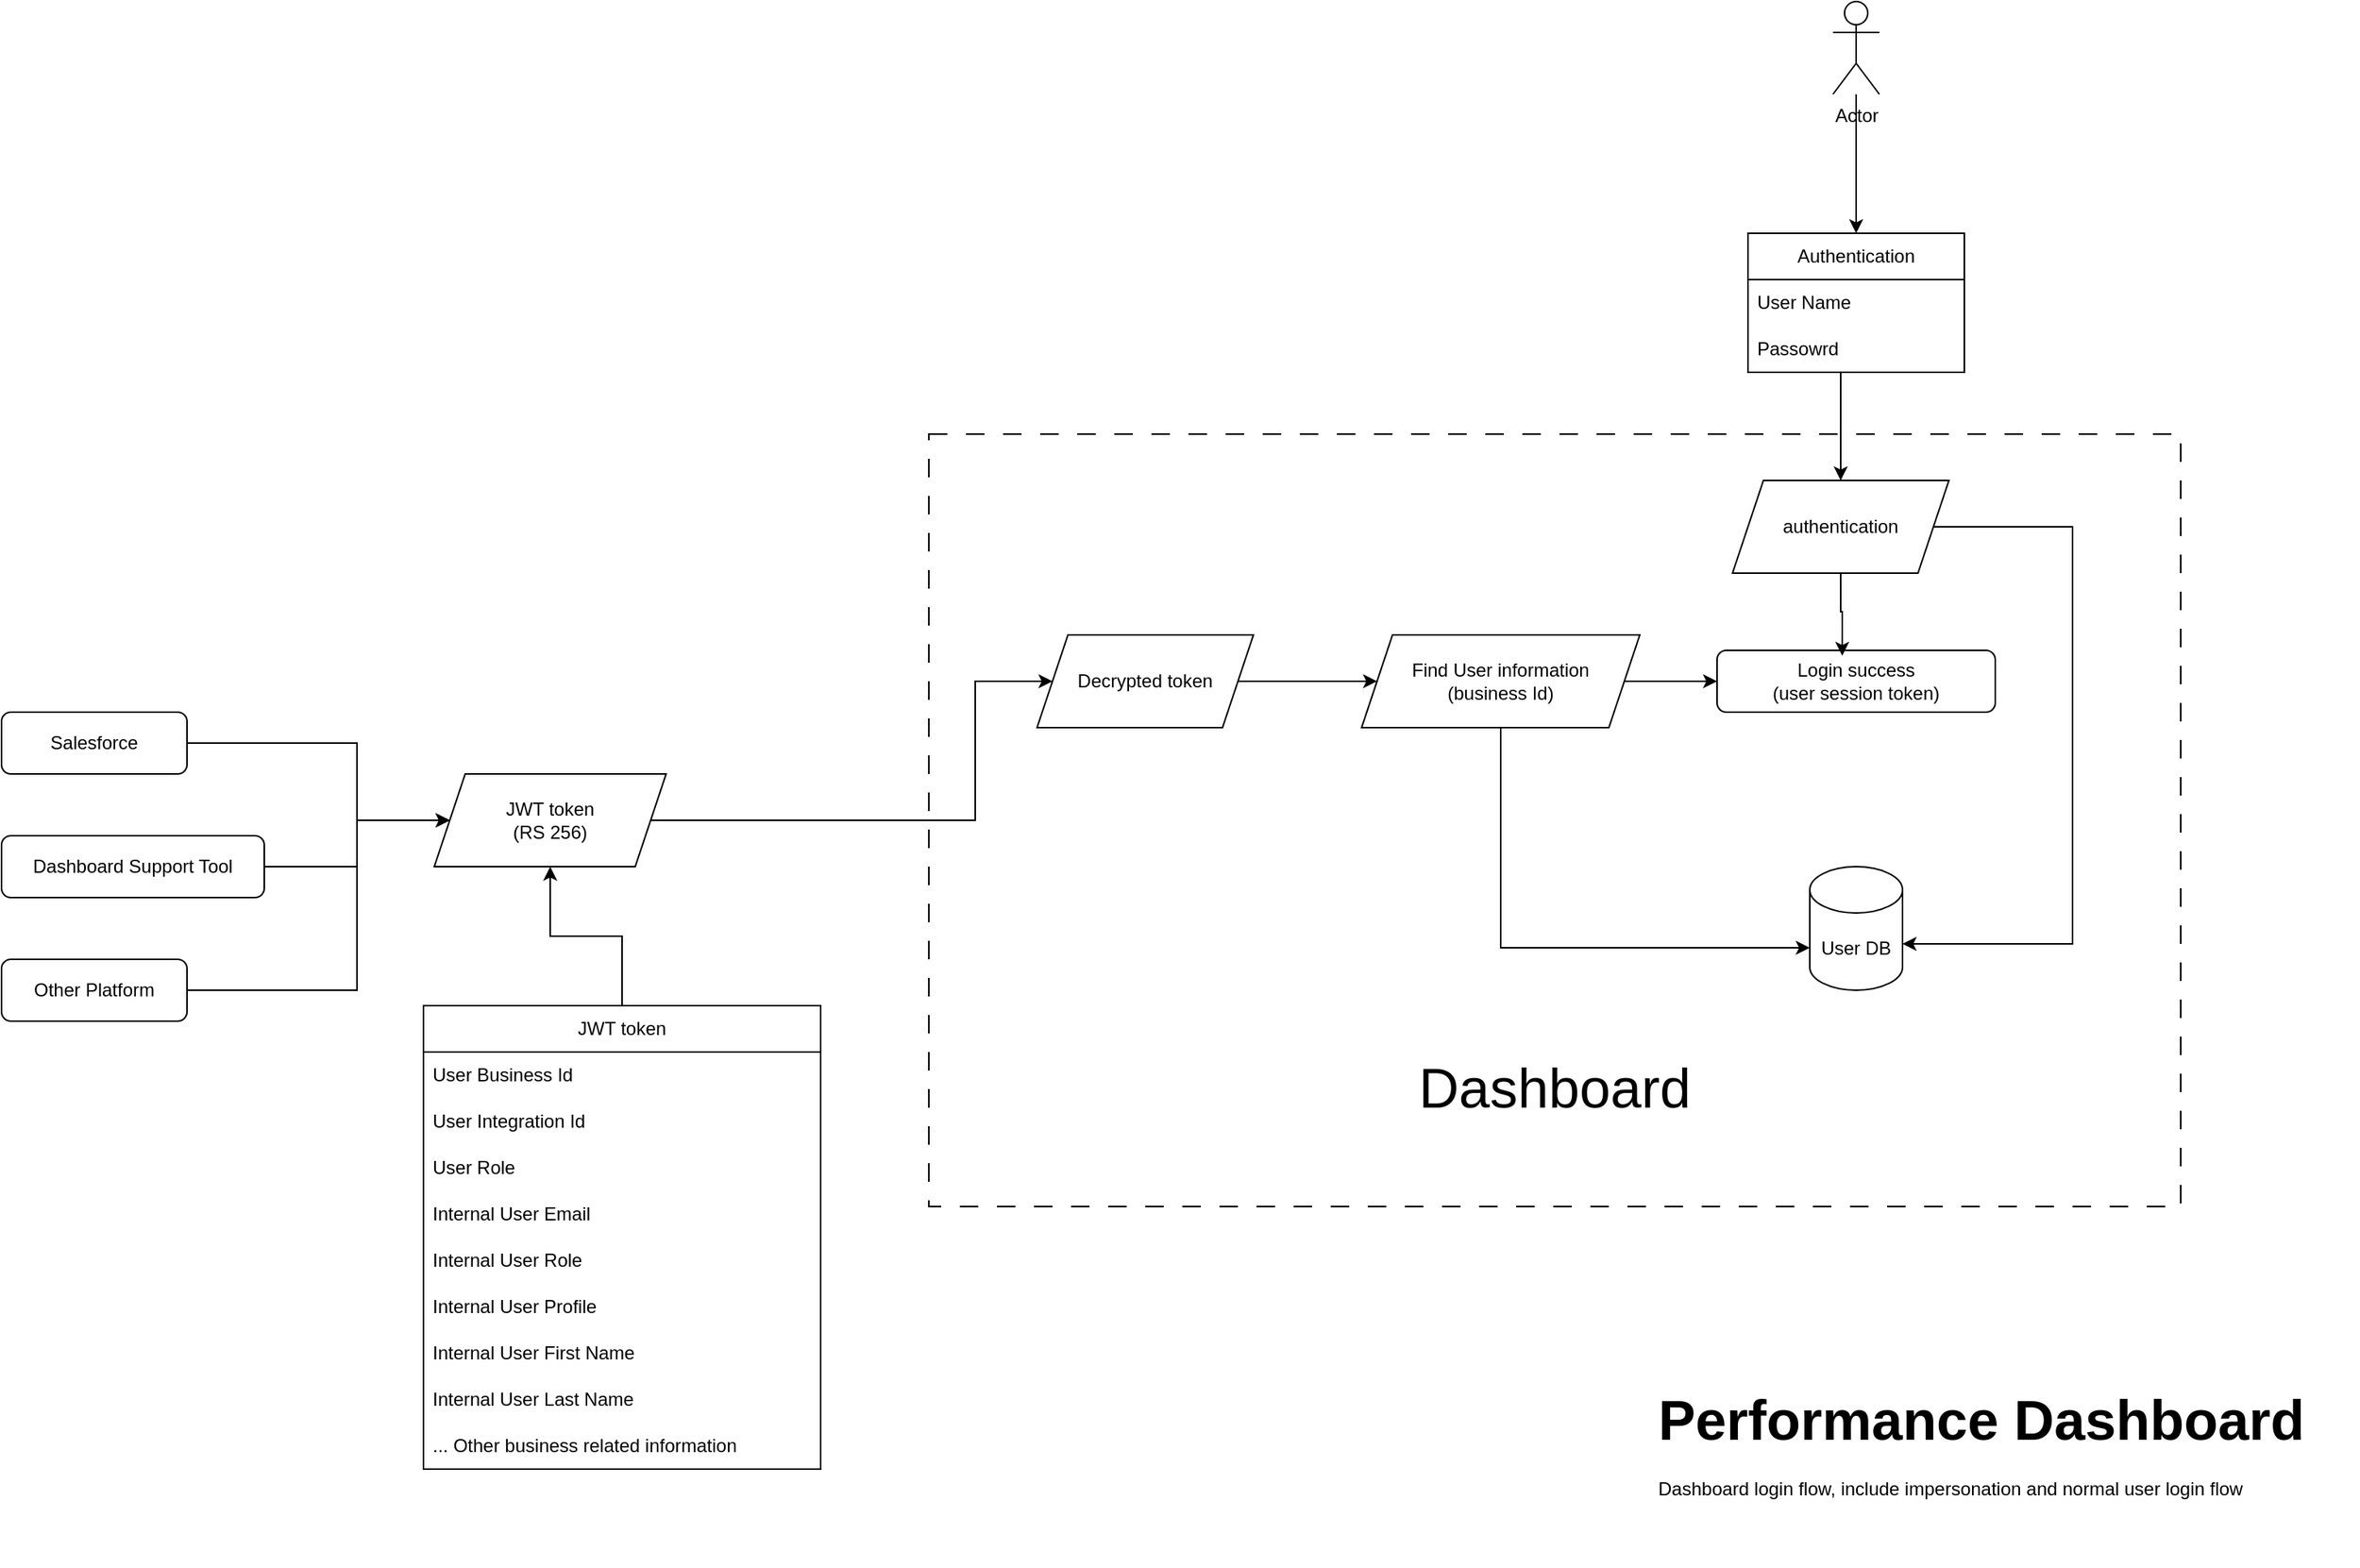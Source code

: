 <mxfile version="27.1.4" pages="3">
  <diagram id="C5RBs43oDa-KdzZeNtuy" name="Page-1">
    <mxGraphModel dx="1473" dy="790" grid="1" gridSize="10" guides="1" tooltips="1" connect="1" arrows="1" fold="1" page="1" pageScale="1" pageWidth="827" pageHeight="1169" math="0" shadow="0">
      <root>
        <mxCell id="WIyWlLk6GJQsqaUBKTNV-0" />
        <mxCell id="WIyWlLk6GJQsqaUBKTNV-1" parent="WIyWlLk6GJQsqaUBKTNV-0" />
        <mxCell id="ZNeexv2HDmzcyoQZHS-4-34" value="&lt;div&gt;&lt;br&gt;&lt;/div&gt;&lt;div&gt;&lt;br&gt;&lt;/div&gt;&lt;div&gt;&lt;br&gt;&lt;/div&gt;&lt;div&gt;&lt;br&gt;&lt;/div&gt;&lt;div&gt;&lt;br&gt;&lt;/div&gt;&lt;div&gt;&lt;br&gt;&lt;/div&gt;&lt;div&gt;&lt;br&gt;&lt;/div&gt;&lt;div&gt;&lt;br&gt;&lt;/div&gt;&lt;div&gt;&lt;br&gt;&lt;/div&gt;&lt;div&gt;&lt;br&gt;&lt;/div&gt;&lt;div&gt;&lt;br&gt;&lt;/div&gt;&lt;div&gt;&lt;br&gt;&lt;/div&gt;&lt;div&gt;&lt;font style=&quot;font-size: 36px;&quot;&gt;&lt;br&gt;&lt;/font&gt;&lt;/div&gt;&lt;div&gt;&lt;font style=&quot;font-size: 36px;&quot;&gt;&lt;br&gt;&lt;/font&gt;&lt;/div&gt;&lt;div&gt;&lt;font style=&quot;font-size: 36px;&quot;&gt;&lt;br&gt;&lt;/font&gt;&lt;/div&gt;&lt;div&gt;&lt;font style=&quot;font-size: 36px;&quot;&gt;&lt;br&gt;&lt;/font&gt;&lt;/div&gt;&lt;div&gt;&lt;font style=&quot;font-size: 36px;&quot;&gt;Dashboard&lt;/font&gt;&lt;/div&gt;" style="rounded=0;whiteSpace=wrap;html=1;dashed=1;dashPattern=12 12;" parent="WIyWlLk6GJQsqaUBKTNV-1" vertex="1">
          <mxGeometry x="690" y="390" width="810" height="500" as="geometry" />
        </mxCell>
        <mxCell id="ZNeexv2HDmzcyoQZHS-4-5" style="edgeStyle=orthogonalEdgeStyle;rounded=0;orthogonalLoop=1;jettySize=auto;html=1;" parent="WIyWlLk6GJQsqaUBKTNV-1" source="ZNeexv2HDmzcyoQZHS-4-1" target="ZNeexv2HDmzcyoQZHS-4-4" edge="1">
          <mxGeometry relative="1" as="geometry">
            <Array as="points">
              <mxPoint x="320" y="590" />
              <mxPoint x="320" y="640" />
            </Array>
          </mxGeometry>
        </mxCell>
        <mxCell id="ZNeexv2HDmzcyoQZHS-4-1" value="Salesforce" style="rounded=1;whiteSpace=wrap;html=1;fontSize=12;glass=0;strokeWidth=1;shadow=0;" parent="WIyWlLk6GJQsqaUBKTNV-1" vertex="1">
          <mxGeometry x="90" y="570" width="120" height="40" as="geometry" />
        </mxCell>
        <mxCell id="ZNeexv2HDmzcyoQZHS-4-6" style="edgeStyle=orthogonalEdgeStyle;rounded=0;orthogonalLoop=1;jettySize=auto;html=1;entryX=0;entryY=0.5;entryDx=0;entryDy=0;" parent="WIyWlLk6GJQsqaUBKTNV-1" source="ZNeexv2HDmzcyoQZHS-4-2" target="ZNeexv2HDmzcyoQZHS-4-4" edge="1">
          <mxGeometry relative="1" as="geometry">
            <Array as="points">
              <mxPoint x="320" y="670" />
              <mxPoint x="320" y="640" />
            </Array>
          </mxGeometry>
        </mxCell>
        <mxCell id="ZNeexv2HDmzcyoQZHS-4-2" value="Dashboard Support Tool" style="rounded=1;whiteSpace=wrap;html=1;fontSize=12;glass=0;strokeWidth=1;shadow=0;" parent="WIyWlLk6GJQsqaUBKTNV-1" vertex="1">
          <mxGeometry x="90" y="650" width="170" height="40" as="geometry" />
        </mxCell>
        <mxCell id="ZNeexv2HDmzcyoQZHS-4-7" style="edgeStyle=orthogonalEdgeStyle;rounded=0;orthogonalLoop=1;jettySize=auto;html=1;entryX=0;entryY=0.5;entryDx=0;entryDy=0;" parent="WIyWlLk6GJQsqaUBKTNV-1" source="ZNeexv2HDmzcyoQZHS-4-3" target="ZNeexv2HDmzcyoQZHS-4-4" edge="1">
          <mxGeometry relative="1" as="geometry">
            <Array as="points">
              <mxPoint x="320" y="750" />
              <mxPoint x="320" y="640" />
            </Array>
          </mxGeometry>
        </mxCell>
        <mxCell id="ZNeexv2HDmzcyoQZHS-4-3" value="Other Platform" style="rounded=1;whiteSpace=wrap;html=1;fontSize=12;glass=0;strokeWidth=1;shadow=0;" parent="WIyWlLk6GJQsqaUBKTNV-1" vertex="1">
          <mxGeometry x="90" y="730" width="120" height="40" as="geometry" />
        </mxCell>
        <mxCell id="ZNeexv2HDmzcyoQZHS-4-9" style="edgeStyle=orthogonalEdgeStyle;rounded=0;orthogonalLoop=1;jettySize=auto;html=1;entryX=0;entryY=0.5;entryDx=0;entryDy=0;" parent="WIyWlLk6GJQsqaUBKTNV-1" source="ZNeexv2HDmzcyoQZHS-4-4" target="ZNeexv2HDmzcyoQZHS-4-28" edge="1">
          <mxGeometry relative="1" as="geometry">
            <Array as="points">
              <mxPoint x="720" y="640" />
              <mxPoint x="720" y="550" />
            </Array>
          </mxGeometry>
        </mxCell>
        <mxCell id="ZNeexv2HDmzcyoQZHS-4-4" value="JWT token&lt;div&gt;(RS 256)&lt;/div&gt;" style="shape=parallelogram;perimeter=parallelogramPerimeter;whiteSpace=wrap;html=1;fixedSize=1;" parent="WIyWlLk6GJQsqaUBKTNV-1" vertex="1">
          <mxGeometry x="370" y="610" width="150" height="60" as="geometry" />
        </mxCell>
        <mxCell id="ZNeexv2HDmzcyoQZHS-4-8" value="Login success&lt;div&gt;(user session token)&lt;/div&gt;" style="rounded=1;whiteSpace=wrap;html=1;fontSize=12;glass=0;strokeWidth=1;shadow=0;" parent="WIyWlLk6GJQsqaUBKTNV-1" vertex="1">
          <mxGeometry x="1200" y="530" width="180" height="40" as="geometry" />
        </mxCell>
        <mxCell id="ZNeexv2HDmzcyoQZHS-4-11" style="edgeStyle=orthogonalEdgeStyle;rounded=0;orthogonalLoop=1;jettySize=auto;html=1;exitX=0.5;exitY=0;exitDx=0;exitDy=0;" parent="WIyWlLk6GJQsqaUBKTNV-1" source="ZNeexv2HDmzcyoQZHS-4-12" target="ZNeexv2HDmzcyoQZHS-4-4" edge="1">
          <mxGeometry relative="1" as="geometry">
            <mxPoint x="487" y="740" as="sourcePoint" />
          </mxGeometry>
        </mxCell>
        <mxCell id="ZNeexv2HDmzcyoQZHS-4-12" value="JWT token" style="swimlane;fontStyle=0;childLayout=stackLayout;horizontal=1;startSize=30;horizontalStack=0;resizeParent=1;resizeParentMax=0;resizeLast=0;collapsible=1;marginBottom=0;whiteSpace=wrap;html=1;" parent="WIyWlLk6GJQsqaUBKTNV-1" vertex="1">
          <mxGeometry x="363" y="760" width="257" height="300" as="geometry" />
        </mxCell>
        <mxCell id="ZNeexv2HDmzcyoQZHS-4-13" value="User Business Id" style="text;strokeColor=none;fillColor=none;align=left;verticalAlign=middle;spacingLeft=4;spacingRight=4;overflow=hidden;points=[[0,0.5],[1,0.5]];portConstraint=eastwest;rotatable=0;whiteSpace=wrap;html=1;" parent="ZNeexv2HDmzcyoQZHS-4-12" vertex="1">
          <mxGeometry y="30" width="257" height="30" as="geometry" />
        </mxCell>
        <mxCell id="ZNeexv2HDmzcyoQZHS-4-14" value="User Integration Id" style="text;strokeColor=none;fillColor=none;align=left;verticalAlign=middle;spacingLeft=4;spacingRight=4;overflow=hidden;points=[[0,0.5],[1,0.5]];portConstraint=eastwest;rotatable=0;whiteSpace=wrap;html=1;" parent="ZNeexv2HDmzcyoQZHS-4-12" vertex="1">
          <mxGeometry y="60" width="257" height="30" as="geometry" />
        </mxCell>
        <mxCell id="ZNeexv2HDmzcyoQZHS-4-21" value="User Role" style="text;strokeColor=none;fillColor=none;align=left;verticalAlign=middle;spacingLeft=4;spacingRight=4;overflow=hidden;points=[[0,0.5],[1,0.5]];portConstraint=eastwest;rotatable=0;whiteSpace=wrap;html=1;" parent="ZNeexv2HDmzcyoQZHS-4-12" vertex="1">
          <mxGeometry y="90" width="257" height="30" as="geometry" />
        </mxCell>
        <mxCell id="ZNeexv2HDmzcyoQZHS-4-15" value="Internal User Email" style="text;strokeColor=none;fillColor=none;align=left;verticalAlign=middle;spacingLeft=4;spacingRight=4;overflow=hidden;points=[[0,0.5],[1,0.5]];portConstraint=eastwest;rotatable=0;whiteSpace=wrap;html=1;" parent="ZNeexv2HDmzcyoQZHS-4-12" vertex="1">
          <mxGeometry y="120" width="257" height="30" as="geometry" />
        </mxCell>
        <mxCell id="ZNeexv2HDmzcyoQZHS-4-16" value="Internal User Role" style="text;strokeColor=none;fillColor=none;align=left;verticalAlign=middle;spacingLeft=4;spacingRight=4;overflow=hidden;points=[[0,0.5],[1,0.5]];portConstraint=eastwest;rotatable=0;whiteSpace=wrap;html=1;" parent="ZNeexv2HDmzcyoQZHS-4-12" vertex="1">
          <mxGeometry y="150" width="257" height="30" as="geometry" />
        </mxCell>
        <mxCell id="ZNeexv2HDmzcyoQZHS-4-17" value="Internal User Profile" style="text;strokeColor=none;fillColor=none;align=left;verticalAlign=middle;spacingLeft=4;spacingRight=4;overflow=hidden;points=[[0,0.5],[1,0.5]];portConstraint=eastwest;rotatable=0;whiteSpace=wrap;html=1;" parent="ZNeexv2HDmzcyoQZHS-4-12" vertex="1">
          <mxGeometry y="180" width="257" height="30" as="geometry" />
        </mxCell>
        <mxCell id="ZNeexv2HDmzcyoQZHS-4-18" value="Internal User First Name" style="text;strokeColor=none;fillColor=none;align=left;verticalAlign=middle;spacingLeft=4;spacingRight=4;overflow=hidden;points=[[0,0.5],[1,0.5]];portConstraint=eastwest;rotatable=0;whiteSpace=wrap;html=1;" parent="ZNeexv2HDmzcyoQZHS-4-12" vertex="1">
          <mxGeometry y="210" width="257" height="30" as="geometry" />
        </mxCell>
        <mxCell id="ZNeexv2HDmzcyoQZHS-4-19" value="Internal User Last Name" style="text;strokeColor=none;fillColor=none;align=left;verticalAlign=middle;spacingLeft=4;spacingRight=4;overflow=hidden;points=[[0,0.5],[1,0.5]];portConstraint=eastwest;rotatable=0;whiteSpace=wrap;html=1;" parent="ZNeexv2HDmzcyoQZHS-4-12" vertex="1">
          <mxGeometry y="240" width="257" height="30" as="geometry" />
        </mxCell>
        <mxCell id="ZNeexv2HDmzcyoQZHS-4-20" value="... Other business related information&amp;nbsp;" style="text;strokeColor=none;fillColor=none;align=left;verticalAlign=middle;spacingLeft=4;spacingRight=4;overflow=hidden;points=[[0,0.5],[1,0.5]];portConstraint=eastwest;rotatable=0;whiteSpace=wrap;html=1;" parent="ZNeexv2HDmzcyoQZHS-4-12" vertex="1">
          <mxGeometry y="270" width="257" height="30" as="geometry" />
        </mxCell>
        <mxCell id="ZNeexv2HDmzcyoQZHS-4-27" style="edgeStyle=orthogonalEdgeStyle;rounded=0;orthogonalLoop=1;jettySize=auto;html=1;entryX=0.5;entryY=0;entryDx=0;entryDy=0;" parent="WIyWlLk6GJQsqaUBKTNV-1" source="ZNeexv2HDmzcyoQZHS-4-22" target="ZNeexv2HDmzcyoQZHS-4-23" edge="1">
          <mxGeometry relative="1" as="geometry" />
        </mxCell>
        <mxCell id="ZNeexv2HDmzcyoQZHS-4-22" value="Actor" style="shape=umlActor;verticalLabelPosition=bottom;verticalAlign=top;html=1;outlineConnect=0;" parent="WIyWlLk6GJQsqaUBKTNV-1" vertex="1">
          <mxGeometry x="1275" y="110" width="30" height="60" as="geometry" />
        </mxCell>
        <mxCell id="ZNeexv2HDmzcyoQZHS-4-23" value="Authentication" style="swimlane;fontStyle=0;childLayout=stackLayout;horizontal=1;startSize=30;horizontalStack=0;resizeParent=1;resizeParentMax=0;resizeLast=0;collapsible=1;marginBottom=0;whiteSpace=wrap;html=1;" parent="WIyWlLk6GJQsqaUBKTNV-1" vertex="1">
          <mxGeometry x="1220" y="260" width="140" height="90" as="geometry" />
        </mxCell>
        <mxCell id="ZNeexv2HDmzcyoQZHS-4-24" value="User Name" style="text;strokeColor=none;fillColor=none;align=left;verticalAlign=middle;spacingLeft=4;spacingRight=4;overflow=hidden;points=[[0,0.5],[1,0.5]];portConstraint=eastwest;rotatable=0;whiteSpace=wrap;html=1;" parent="ZNeexv2HDmzcyoQZHS-4-23" vertex="1">
          <mxGeometry y="30" width="140" height="30" as="geometry" />
        </mxCell>
        <mxCell id="ZNeexv2HDmzcyoQZHS-4-25" value="Passowrd" style="text;strokeColor=none;fillColor=none;align=left;verticalAlign=middle;spacingLeft=4;spacingRight=4;overflow=hidden;points=[[0,0.5],[1,0.5]];portConstraint=eastwest;rotatable=0;whiteSpace=wrap;html=1;" parent="ZNeexv2HDmzcyoQZHS-4-23" vertex="1">
          <mxGeometry y="60" width="140" height="30" as="geometry" />
        </mxCell>
        <mxCell id="ZNeexv2HDmzcyoQZHS-4-29" style="edgeStyle=orthogonalEdgeStyle;rounded=0;orthogonalLoop=1;jettySize=auto;html=1;entryX=0;entryY=0.5;entryDx=0;entryDy=0;" parent="WIyWlLk6GJQsqaUBKTNV-1" source="ZNeexv2HDmzcyoQZHS-4-28" target="ZNeexv2HDmzcyoQZHS-4-31" edge="1">
          <mxGeometry relative="1" as="geometry" />
        </mxCell>
        <mxCell id="ZNeexv2HDmzcyoQZHS-4-28" value="Decrypted token" style="shape=parallelogram;perimeter=parallelogramPerimeter;whiteSpace=wrap;html=1;fixedSize=1;" parent="WIyWlLk6GJQsqaUBKTNV-1" vertex="1">
          <mxGeometry x="760" y="520" width="140" height="60" as="geometry" />
        </mxCell>
        <mxCell id="ZNeexv2HDmzcyoQZHS-4-32" style="edgeStyle=orthogonalEdgeStyle;rounded=0;orthogonalLoop=1;jettySize=auto;html=1;entryX=0;entryY=0.5;entryDx=0;entryDy=0;" parent="WIyWlLk6GJQsqaUBKTNV-1" source="ZNeexv2HDmzcyoQZHS-4-31" edge="1">
          <mxGeometry relative="1" as="geometry">
            <mxPoint x="1200" y="550" as="targetPoint" />
          </mxGeometry>
        </mxCell>
        <mxCell id="ZNeexv2HDmzcyoQZHS-4-31" value="Find User information&lt;div&gt;(business Id)&lt;/div&gt;" style="shape=parallelogram;perimeter=parallelogramPerimeter;whiteSpace=wrap;html=1;fixedSize=1;" parent="WIyWlLk6GJQsqaUBKTNV-1" vertex="1">
          <mxGeometry x="970" y="520" width="180" height="60" as="geometry" />
        </mxCell>
        <mxCell id="ZNeexv2HDmzcyoQZHS-4-35" value="&lt;h1 style=&quot;margin-top: 0px;&quot;&gt;&lt;font style=&quot;font-size: 36px;&quot;&gt;Performance Dashboard&lt;/font&gt;&lt;/h1&gt;&lt;p&gt;Dashboard login flow, include impersonation and normal user login flow&lt;/p&gt;" style="text;html=1;whiteSpace=wrap;overflow=hidden;rounded=0;" parent="WIyWlLk6GJQsqaUBKTNV-1" vertex="1">
          <mxGeometry x="1160" y="1000" width="455" height="120" as="geometry" />
        </mxCell>
        <mxCell id="ZNeexv2HDmzcyoQZHS-4-44" style="edgeStyle=orthogonalEdgeStyle;rounded=0;orthogonalLoop=1;jettySize=auto;html=1;" parent="WIyWlLk6GJQsqaUBKTNV-1" source="ZNeexv2HDmzcyoQZHS-4-36" target="ZNeexv2HDmzcyoQZHS-4-41" edge="1">
          <mxGeometry relative="1" as="geometry">
            <Array as="points">
              <mxPoint x="1430" y="450" />
              <mxPoint x="1430" y="720" />
            </Array>
          </mxGeometry>
        </mxCell>
        <mxCell id="ZNeexv2HDmzcyoQZHS-4-36" value="authentication" style="shape=parallelogram;perimeter=parallelogramPerimeter;whiteSpace=wrap;html=1;fixedSize=1;" parent="WIyWlLk6GJQsqaUBKTNV-1" vertex="1">
          <mxGeometry x="1210" y="420" width="140" height="60" as="geometry" />
        </mxCell>
        <mxCell id="ZNeexv2HDmzcyoQZHS-4-37" style="edgeStyle=orthogonalEdgeStyle;rounded=0;orthogonalLoop=1;jettySize=auto;html=1;entryX=0.5;entryY=0;entryDx=0;entryDy=0;" parent="WIyWlLk6GJQsqaUBKTNV-1" source="ZNeexv2HDmzcyoQZHS-4-25" target="ZNeexv2HDmzcyoQZHS-4-36" edge="1">
          <mxGeometry relative="1" as="geometry">
            <Array as="points">
              <mxPoint x="1280" y="370" />
              <mxPoint x="1280" y="370" />
            </Array>
          </mxGeometry>
        </mxCell>
        <mxCell id="ZNeexv2HDmzcyoQZHS-4-38" style="edgeStyle=orthogonalEdgeStyle;rounded=0;orthogonalLoop=1;jettySize=auto;html=1;entryX=0.45;entryY=0.088;entryDx=0;entryDy=0;entryPerimeter=0;" parent="WIyWlLk6GJQsqaUBKTNV-1" source="ZNeexv2HDmzcyoQZHS-4-36" target="ZNeexv2HDmzcyoQZHS-4-8" edge="1">
          <mxGeometry relative="1" as="geometry" />
        </mxCell>
        <mxCell id="ZNeexv2HDmzcyoQZHS-4-41" value="User DB" style="shape=cylinder3;whiteSpace=wrap;html=1;boundedLbl=1;backgroundOutline=1;size=15;" parent="WIyWlLk6GJQsqaUBKTNV-1" vertex="1">
          <mxGeometry x="1260" y="670" width="60" height="80" as="geometry" />
        </mxCell>
        <mxCell id="ZNeexv2HDmzcyoQZHS-4-42" style="edgeStyle=orthogonalEdgeStyle;rounded=0;orthogonalLoop=1;jettySize=auto;html=1;entryX=0;entryY=0;entryDx=0;entryDy=52.5;entryPerimeter=0;" parent="WIyWlLk6GJQsqaUBKTNV-1" source="ZNeexv2HDmzcyoQZHS-4-31" target="ZNeexv2HDmzcyoQZHS-4-41" edge="1">
          <mxGeometry relative="1" as="geometry">
            <Array as="points">
              <mxPoint x="1060" y="723" />
            </Array>
          </mxGeometry>
        </mxCell>
      </root>
    </mxGraphModel>
  </diagram>
  <diagram id="4oXlSEmWeD2HA3diBjfM" name="Auth0 Login Workflow">
    <mxGraphModel dx="2706" dy="1411" grid="1" gridSize="10" guides="1" tooltips="1" connect="1" arrows="1" fold="1" page="1" pageScale="1" pageWidth="850" pageHeight="1100" math="0" shadow="0">
      <root>
        <mxCell id="0" />
        <mxCell id="1" parent="0" />
        <mxCell id="t50aKcJqjb51uHy66qTZ-31" style="edgeStyle=orthogonalEdgeStyle;rounded=0;orthogonalLoop=1;jettySize=auto;html=1;entryX=0.5;entryY=0;entryDx=0;entryDy=0;" parent="1" source="t50aKcJqjb51uHy66qTZ-3" target="t50aKcJqjb51uHy66qTZ-4" edge="1">
          <mxGeometry relative="1" as="geometry" />
        </mxCell>
        <mxCell id="t50aKcJqjb51uHy66qTZ-3" value="Actor" style="shape=umlActor;verticalLabelPosition=bottom;verticalAlign=top;html=1;outlineConnect=0;" parent="1" vertex="1">
          <mxGeometry x="50" y="140" width="30" height="60" as="geometry" />
        </mxCell>
        <mxCell id="t50aKcJqjb51uHy66qTZ-6" style="edgeStyle=orthogonalEdgeStyle;rounded=0;orthogonalLoop=1;jettySize=auto;html=1;entryX=0;entryY=0.5;entryDx=0;entryDy=0;" parent="1" source="t50aKcJqjb51uHy66qTZ-4" target="t50aKcJqjb51uHy66qTZ-5" edge="1">
          <mxGeometry relative="1" as="geometry" />
        </mxCell>
        <mxCell id="t50aKcJqjb51uHy66qTZ-7" value="Yes" style="edgeLabel;html=1;align=center;verticalAlign=middle;resizable=0;points=[];" parent="t50aKcJqjb51uHy66qTZ-6" vertex="1" connectable="0">
          <mxGeometry x="-0.353" y="2" relative="1" as="geometry">
            <mxPoint as="offset" />
          </mxGeometry>
        </mxCell>
        <mxCell id="t50aKcJqjb51uHy66qTZ-9" value="" style="edgeStyle=orthogonalEdgeStyle;rounded=0;orthogonalLoop=1;jettySize=auto;html=1;" parent="1" source="t50aKcJqjb51uHy66qTZ-4" target="t50aKcJqjb51uHy66qTZ-8" edge="1">
          <mxGeometry relative="1" as="geometry" />
        </mxCell>
        <mxCell id="t50aKcJqjb51uHy66qTZ-10" value="No" style="edgeLabel;html=1;align=center;verticalAlign=middle;resizable=0;points=[];" parent="t50aKcJqjb51uHy66qTZ-9" vertex="1" connectable="0">
          <mxGeometry x="-0.418" relative="1" as="geometry">
            <mxPoint as="offset" />
          </mxGeometry>
        </mxCell>
        <mxCell id="t50aKcJqjb51uHy66qTZ-4" value="is Login" style="rhombus;whiteSpace=wrap;html=1;" parent="1" vertex="1">
          <mxGeometry x="170" y="290" width="80" height="80" as="geometry" />
        </mxCell>
        <mxCell id="t50aKcJqjb51uHy66qTZ-5" value="Dashboard Next&lt;div&gt;(@auth0/nextjs-auth0)&lt;/div&gt;" style="rounded=0;whiteSpace=wrap;html=1;" parent="1" vertex="1">
          <mxGeometry x="410" y="300" width="130" height="60" as="geometry" />
        </mxCell>
        <mxCell id="t50aKcJqjb51uHy66qTZ-13" value="" style="edgeStyle=orthogonalEdgeStyle;rounded=0;orthogonalLoop=1;jettySize=auto;html=1;" parent="1" source="t50aKcJqjb51uHy66qTZ-8" target="t50aKcJqjb51uHy66qTZ-12" edge="1">
          <mxGeometry relative="1" as="geometry" />
        </mxCell>
        <mxCell id="t50aKcJqjb51uHy66qTZ-8" value="Auth0 Login" style="whiteSpace=wrap;html=1;" parent="1" vertex="1">
          <mxGeometry x="150" y="480" width="120" height="60" as="geometry" />
        </mxCell>
        <mxCell id="t50aKcJqjb51uHy66qTZ-15" value="" style="edgeStyle=orthogonalEdgeStyle;rounded=0;orthogonalLoop=1;jettySize=auto;html=1;" parent="1" source="t50aKcJqjb51uHy66qTZ-12" target="t50aKcJqjb51uHy66qTZ-14" edge="1">
          <mxGeometry relative="1" as="geometry" />
        </mxCell>
        <mxCell id="t50aKcJqjb51uHy66qTZ-12" value="&lt;div&gt;Custom Database&lt;/div&gt;" style="whiteSpace=wrap;html=1;" parent="1" vertex="1">
          <mxGeometry x="150" y="620" width="120" height="60" as="geometry" />
        </mxCell>
        <mxCell id="t50aKcJqjb51uHy66qTZ-17" value="" style="edgeStyle=orthogonalEdgeStyle;rounded=0;orthogonalLoop=1;jettySize=auto;html=1;" parent="1" source="t50aKcJqjb51uHy66qTZ-14" target="t50aKcJqjb51uHy66qTZ-16" edge="1">
          <mxGeometry relative="1" as="geometry" />
        </mxCell>
        <mxCell id="t50aKcJqjb51uHy66qTZ-14" value="Api Gateway" style="whiteSpace=wrap;html=1;" parent="1" vertex="1">
          <mxGeometry x="150" y="760" width="120" height="60" as="geometry" />
        </mxCell>
        <mxCell id="t50aKcJqjb51uHy66qTZ-21" value="" style="edgeStyle=orthogonalEdgeStyle;rounded=0;orthogonalLoop=1;jettySize=auto;html=1;" parent="1" source="t50aKcJqjb51uHy66qTZ-16" target="t50aKcJqjb51uHy66qTZ-20" edge="1">
          <mxGeometry relative="1" as="geometry" />
        </mxCell>
        <mxCell id="t50aKcJqjb51uHy66qTZ-16" value="eGenome" style="whiteSpace=wrap;html=1;" parent="1" vertex="1">
          <mxGeometry x="150" y="900" width="120" height="60" as="geometry" />
        </mxCell>
        <mxCell id="t50aKcJqjb51uHy66qTZ-22" style="edgeStyle=orthogonalEdgeStyle;rounded=0;orthogonalLoop=1;jettySize=auto;html=1;entryX=0.5;entryY=1;entryDx=0;entryDy=0;" parent="1" source="t50aKcJqjb51uHy66qTZ-20" target="t50aKcJqjb51uHy66qTZ-5" edge="1">
          <mxGeometry relative="1" as="geometry" />
        </mxCell>
        <mxCell id="t50aKcJqjb51uHy66qTZ-23" value="Yes" style="edgeLabel;html=1;align=center;verticalAlign=middle;resizable=0;points=[];" parent="t50aKcJqjb51uHy66qTZ-22" vertex="1" connectable="0">
          <mxGeometry x="-0.766" y="-1" relative="1" as="geometry">
            <mxPoint as="offset" />
          </mxGeometry>
        </mxCell>
        <mxCell id="t50aKcJqjb51uHy66qTZ-24" style="edgeStyle=orthogonalEdgeStyle;rounded=0;orthogonalLoop=1;jettySize=auto;html=1;entryX=0;entryY=0.5;entryDx=0;entryDy=0;" parent="1" source="t50aKcJqjb51uHy66qTZ-20" target="t50aKcJqjb51uHy66qTZ-8" edge="1">
          <mxGeometry relative="1" as="geometry">
            <Array as="points">
              <mxPoint x="90" y="1075" />
              <mxPoint x="90" y="510" />
            </Array>
          </mxGeometry>
        </mxCell>
        <mxCell id="t50aKcJqjb51uHy66qTZ-25" value="No" style="edgeLabel;html=1;align=center;verticalAlign=middle;resizable=0;points=[];" parent="t50aKcJqjb51uHy66qTZ-24" vertex="1" connectable="0">
          <mxGeometry x="-0.374" relative="1" as="geometry">
            <mxPoint as="offset" />
          </mxGeometry>
        </mxCell>
        <mxCell id="t50aKcJqjb51uHy66qTZ-20" value="Authentication" style="rhombus;whiteSpace=wrap;html=1;" parent="1" vertex="1">
          <mxGeometry x="155" y="1030" width="110" height="90" as="geometry" />
        </mxCell>
        <mxCell id="t50aKcJqjb51uHy66qTZ-27" style="edgeStyle=orthogonalEdgeStyle;rounded=0;orthogonalLoop=1;jettySize=auto;html=1;entryX=0;entryY=0.5;entryDx=0;entryDy=0;" parent="1" source="t50aKcJqjb51uHy66qTZ-5" target="t50aKcJqjb51uHy66qTZ-36" edge="1">
          <mxGeometry relative="1" as="geometry">
            <mxPoint x="610" y="365" as="targetPoint" />
          </mxGeometry>
        </mxCell>
        <mxCell id="t50aKcJqjb51uHy66qTZ-41" style="edgeStyle=orthogonalEdgeStyle;rounded=0;orthogonalLoop=1;jettySize=auto;html=1;" parent="1" source="t50aKcJqjb51uHy66qTZ-34" target="t50aKcJqjb51uHy66qTZ-40" edge="1">
          <mxGeometry relative="1" as="geometry" />
        </mxCell>
        <mxCell id="t50aKcJqjb51uHy66qTZ-34" value="UserObject" style="swimlane;fontStyle=0;childLayout=stackLayout;horizontal=1;startSize=30;horizontalStack=0;resizeParent=1;resizeParentMax=0;resizeLast=0;collapsible=1;marginBottom=0;whiteSpace=wrap;html=1;" parent="1" vertex="1">
          <mxGeometry x="640" y="255" width="140" height="120" as="geometry" />
        </mxCell>
        <mxCell id="t50aKcJqjb51uHy66qTZ-35" value="... standard user object" style="text;strokeColor=none;fillColor=none;align=left;verticalAlign=middle;spacingLeft=4;spacingRight=4;overflow=hidden;points=[[0,0.5],[1,0.5]];portConstraint=eastwest;rotatable=0;whiteSpace=wrap;html=1;" parent="t50aKcJqjb51uHy66qTZ-34" vertex="1">
          <mxGeometry y="30" width="140" height="30" as="geometry" />
        </mxCell>
        <mxCell id="t50aKcJqjb51uHy66qTZ-36" value="auth0.sub" style="text;strokeColor=none;fillColor=none;align=left;verticalAlign=middle;spacingLeft=4;spacingRight=4;overflow=hidden;points=[[0,0.5],[1,0.5]];portConstraint=eastwest;rotatable=0;whiteSpace=wrap;html=1;" parent="t50aKcJqjb51uHy66qTZ-34" vertex="1">
          <mxGeometry y="60" width="140" height="30" as="geometry" />
        </mxCell>
        <mxCell id="t50aKcJqjb51uHy66qTZ-37" value="auth0.accessToken" style="text;strokeColor=none;fillColor=none;align=left;verticalAlign=middle;spacingLeft=4;spacingRight=4;overflow=hidden;points=[[0,0.5],[1,0.5]];portConstraint=eastwest;rotatable=0;whiteSpace=wrap;html=1;" parent="t50aKcJqjb51uHy66qTZ-34" vertex="1">
          <mxGeometry y="90" width="140" height="30" as="geometry" />
        </mxCell>
        <mxCell id="t50aKcJqjb51uHy66qTZ-43" value="" style="edgeStyle=orthogonalEdgeStyle;rounded=0;orthogonalLoop=1;jettySize=auto;html=1;" parent="1" source="t50aKcJqjb51uHy66qTZ-40" target="t50aKcJqjb51uHy66qTZ-42" edge="1">
          <mxGeometry relative="1" as="geometry" />
        </mxCell>
        <mxCell id="seScycrZOChfOXxEmgS3-1" value="auth0 accessToken (JWK)" style="edgeLabel;html=1;align=center;verticalAlign=middle;resizable=0;points=[];" parent="t50aKcJqjb51uHy66qTZ-43" vertex="1" connectable="0">
          <mxGeometry x="0.025" y="1" relative="1" as="geometry">
            <mxPoint as="offset" />
          </mxGeometry>
        </mxCell>
        <mxCell id="t50aKcJqjb51uHy66qTZ-40" value="Write to browser storage" style="whiteSpace=wrap;html=1;" parent="1" vertex="1">
          <mxGeometry x="635" y="440" width="150" height="60" as="geometry" />
        </mxCell>
        <mxCell id="t50aKcJqjb51uHy66qTZ-42" value="Dashboard Overview&lt;div&gt;(Nodejs - expressJwt)&lt;/div&gt;" style="whiteSpace=wrap;html=1;" parent="1" vertex="1">
          <mxGeometry x="635" y="580" width="150" height="60" as="geometry" />
        </mxCell>
        <mxCell id="b0gTVYV09C4tsI-pkKJo-1" value="&lt;h1 style=&quot;margin-top: 0px;&quot;&gt;&lt;font style=&quot;font-weight: normal; font-size: 30px;&quot;&gt;&lt;font style=&quot;&quot;&gt;Performance Dashboard&amp;nbsp;&lt;/font&gt;&lt;span style=&quot;background-color: transparent; color: light-dark(rgb(0, 0, 0), rgb(255, 255, 255));&quot;&gt;Auth0 Login Workflow&lt;/span&gt;&lt;/font&gt;&lt;/h1&gt;&lt;p&gt;&lt;br&gt;&lt;/p&gt;" style="text;html=1;whiteSpace=wrap;overflow=hidden;rounded=0;" parent="1" vertex="1">
          <mxGeometry x="80" y="30" width="690" height="70" as="geometry" />
        </mxCell>
      </root>
    </mxGraphModel>
  </diagram>
  <diagram id="0hF4obxa8XO9abzjWbTJ" name="Auth0 Sign up workflow">
    <mxGraphModel dx="2165" dy="1189" grid="1" gridSize="10" guides="1" tooltips="1" connect="1" arrows="1" fold="1" page="1" pageScale="1" pageWidth="850" pageHeight="1100" math="0" shadow="0">
      <root>
        <mxCell id="0" />
        <mxCell id="1" parent="0" />
        <mxCell id="L4GGl4dupr6srjq4ZoTe-1" style="edgeStyle=orthogonalEdgeStyle;rounded=0;orthogonalLoop=1;jettySize=auto;html=1;entryX=0.5;entryY=0;entryDx=0;entryDy=0;" edge="1" parent="1" source="L4GGl4dupr6srjq4ZoTe-2" target="IpViqzWbTZ1JyxwdLZXF-1">
          <mxGeometry relative="1" as="geometry">
            <mxPoint x="340" y="180" as="targetPoint" />
          </mxGeometry>
        </mxCell>
        <mxCell id="L4GGl4dupr6srjq4ZoTe-2" value="Customer" style="shape=umlActor;verticalLabelPosition=bottom;verticalAlign=top;html=1;outlineConnect=0;" vertex="1" parent="1">
          <mxGeometry x="70" y="180" width="30" height="60" as="geometry" />
        </mxCell>
        <mxCell id="L4GGl4dupr6srjq4ZoTe-3" style="edgeStyle=orthogonalEdgeStyle;rounded=0;orthogonalLoop=1;jettySize=auto;html=1;" edge="1" parent="1" target="IpViqzWbTZ1JyxwdLZXF-1">
          <mxGeometry relative="1" as="geometry">
            <mxPoint x="297.5" y="525" as="sourcePoint" />
            <mxPoint x="420" y="270" as="targetPoint" />
            <Array as="points">
              <mxPoint x="460" y="525" />
              <mxPoint x="460" y="278" />
            </Array>
          </mxGeometry>
        </mxCell>
        <mxCell id="L4GGl4dupr6srjq4ZoTe-4" value="Yes" style="edgeLabel;html=1;align=center;verticalAlign=middle;resizable=0;points=[];" vertex="1" connectable="0" parent="L4GGl4dupr6srjq4ZoTe-3">
          <mxGeometry x="-0.353" y="2" relative="1" as="geometry">
            <mxPoint as="offset" />
          </mxGeometry>
        </mxCell>
        <mxCell id="L4GGl4dupr6srjq4ZoTe-5" value="" style="edgeStyle=orthogonalEdgeStyle;rounded=0;orthogonalLoop=1;jettySize=auto;html=1;" edge="1" parent="1" source="L4GGl4dupr6srjq4ZoTe-7" target="L4GGl4dupr6srjq4ZoTe-10">
          <mxGeometry relative="1" as="geometry" />
        </mxCell>
        <mxCell id="L4GGl4dupr6srjq4ZoTe-6" value="No" style="edgeLabel;html=1;align=center;verticalAlign=middle;resizable=0;points=[];" vertex="1" connectable="0" parent="L4GGl4dupr6srjq4ZoTe-5">
          <mxGeometry x="-0.418" relative="1" as="geometry">
            <mxPoint as="offset" />
          </mxGeometry>
        </mxCell>
        <mxCell id="L4GGl4dupr6srjq4ZoTe-7" value="Exists" style="rhombus;whiteSpace=wrap;html=1;" vertex="1" parent="1">
          <mxGeometry x="152.5" y="460" width="145" height="115" as="geometry" />
        </mxCell>
        <mxCell id="L4GGl4dupr6srjq4ZoTe-9" value="" style="edgeStyle=orthogonalEdgeStyle;rounded=0;orthogonalLoop=1;jettySize=auto;html=1;" edge="1" parent="1" source="L4GGl4dupr6srjq4ZoTe-10" target="L4GGl4dupr6srjq4ZoTe-12">
          <mxGeometry relative="1" as="geometry" />
        </mxCell>
        <mxCell id="IpViqzWbTZ1JyxwdLZXF-9" style="edgeStyle=orthogonalEdgeStyle;rounded=0;orthogonalLoop=1;jettySize=auto;html=1;entryX=-0.029;entryY=-0.133;entryDx=0;entryDy=0;entryPerimeter=0;" edge="1" parent="1" source="L4GGl4dupr6srjq4ZoTe-10" target="IpViqzWbTZ1JyxwdLZXF-12">
          <mxGeometry relative="1" as="geometry">
            <mxPoint x="400" y="680" as="targetPoint" />
          </mxGeometry>
        </mxCell>
        <mxCell id="L4GGl4dupr6srjq4ZoTe-10" value="eGenome Create User" style="whiteSpace=wrap;html=1;fillColor=#f8cecc;strokeColor=#b85450;" vertex="1" parent="1">
          <mxGeometry x="165" y="650" width="120" height="60" as="geometry" />
        </mxCell>
        <mxCell id="L4GGl4dupr6srjq4ZoTe-11" value="" style="edgeStyle=orthogonalEdgeStyle;rounded=0;orthogonalLoop=1;jettySize=auto;html=1;entryX=1;entryY=0.5;entryDx=0;entryDy=0;" edge="1" parent="1" source="L4GGl4dupr6srjq4ZoTe-12" target="IpViqzWbTZ1JyxwdLZXF-1">
          <mxGeometry relative="1" as="geometry">
            <mxPoint x="225" y="930" as="targetPoint" />
            <Array as="points">
              <mxPoint x="690" y="820" />
              <mxPoint x="690" y="280" />
            </Array>
          </mxGeometry>
        </mxCell>
        <mxCell id="L4GGl4dupr6srjq4ZoTe-12" value="&lt;div&gt;Sign up success&lt;/div&gt;" style="whiteSpace=wrap;html=1;" vertex="1" parent="1">
          <mxGeometry x="165" y="790" width="120" height="60" as="geometry" />
        </mxCell>
        <mxCell id="L4GGl4dupr6srjq4ZoTe-32" value="&lt;h1 style=&quot;margin-top: 0px;&quot;&gt;&lt;font style=&quot;font-weight: normal; font-size: 30px;&quot;&gt;&lt;font style=&quot;&quot;&gt;Performance Dashboard&amp;nbsp;&lt;/font&gt;&lt;span style=&quot;background-color: transparent; color: light-dark(rgb(0, 0, 0), rgb(255, 255, 255));&quot;&gt;Auth0 SignUp Workflow&lt;/span&gt;&lt;/font&gt;&lt;/h1&gt;&lt;p&gt;&lt;br&gt;&lt;/p&gt;" style="text;html=1;whiteSpace=wrap;overflow=hidden;rounded=0;" vertex="1" parent="1">
          <mxGeometry x="80" y="30" width="720" height="70" as="geometry" />
        </mxCell>
        <mxCell id="IpViqzWbTZ1JyxwdLZXF-5" style="edgeStyle=orthogonalEdgeStyle;rounded=0;orthogonalLoop=1;jettySize=auto;html=1;entryX=0.5;entryY=0;entryDx=0;entryDy=0;" edge="1" parent="1" source="IpViqzWbTZ1JyxwdLZXF-1" target="IpViqzWbTZ1JyxwdLZXF-3">
          <mxGeometry relative="1" as="geometry" />
        </mxCell>
        <mxCell id="IpViqzWbTZ1JyxwdLZXF-1" value="Auth0 SignUp" style="whiteSpace=wrap;html=1;" vertex="1" parent="1">
          <mxGeometry x="165" y="250" width="120" height="60" as="geometry" />
        </mxCell>
        <mxCell id="IpViqzWbTZ1JyxwdLZXF-6" value="" style="edgeStyle=orthogonalEdgeStyle;rounded=0;orthogonalLoop=1;jettySize=auto;html=1;" edge="1" parent="1" source="IpViqzWbTZ1JyxwdLZXF-3" target="L4GGl4dupr6srjq4ZoTe-7">
          <mxGeometry relative="1" as="geometry" />
        </mxCell>
        <mxCell id="IpViqzWbTZ1JyxwdLZXF-3" value="eGenome GetUser" style="whiteSpace=wrap;html=1;" vertex="1" parent="1">
          <mxGeometry x="165" y="349" width="120" height="60" as="geometry" />
        </mxCell>
        <mxCell id="IpViqzWbTZ1JyxwdLZXF-10" value="User" style="swimlane;fontStyle=0;childLayout=stackLayout;horizontal=1;startSize=30;horizontalStack=0;resizeParent=1;resizeParentMax=0;resizeLast=0;collapsible=1;marginBottom=0;whiteSpace=wrap;html=1;" vertex="1" parent="1">
          <mxGeometry x="430" y="624" width="140" height="120" as="geometry" />
        </mxCell>
        <mxCell id="IpViqzWbTZ1JyxwdLZXF-11" value="username" style="text;strokeColor=none;fillColor=none;align=left;verticalAlign=middle;spacingLeft=4;spacingRight=4;overflow=hidden;points=[[0,0.5],[1,0.5]];portConstraint=eastwest;rotatable=0;whiteSpace=wrap;html=1;" vertex="1" parent="IpViqzWbTZ1JyxwdLZXF-10">
          <mxGeometry y="30" width="140" height="30" as="geometry" />
        </mxCell>
        <mxCell id="IpViqzWbTZ1JyxwdLZXF-12" value="password" style="text;strokeColor=none;fillColor=none;align=left;verticalAlign=middle;spacingLeft=4;spacingRight=4;overflow=hidden;points=[[0,0.5],[1,0.5]];portConstraint=eastwest;rotatable=0;whiteSpace=wrap;html=1;" vertex="1" parent="IpViqzWbTZ1JyxwdLZXF-10">
          <mxGeometry y="60" width="140" height="30" as="geometry" />
        </mxCell>
        <mxCell id="IpViqzWbTZ1JyxwdLZXF-13" value="active:false" style="text;strokeColor=none;fillColor=none;align=left;verticalAlign=middle;spacingLeft=4;spacingRight=4;overflow=hidden;points=[[0,0.5],[1,0.5]];portConstraint=eastwest;rotatable=0;whiteSpace=wrap;html=1;" vertex="1" parent="IpViqzWbTZ1JyxwdLZXF-10">
          <mxGeometry y="90" width="140" height="30" as="geometry" />
        </mxCell>
        <mxCell id="IpViqzWbTZ1JyxwdLZXF-14" value="Hibu customer support" style="shape=umlActor;verticalLabelPosition=bottom;verticalAlign=top;html=1;outlineConnect=0;" vertex="1" parent="1">
          <mxGeometry x="70" y="910" width="30" height="60" as="geometry" />
        </mxCell>
        <mxCell id="IpViqzWbTZ1JyxwdLZXF-17" value="" style="edgeStyle=orthogonalEdgeStyle;rounded=0;orthogonalLoop=1;jettySize=auto;html=1;" edge="1" parent="1" source="IpViqzWbTZ1JyxwdLZXF-15" target="IpViqzWbTZ1JyxwdLZXF-16">
          <mxGeometry relative="1" as="geometry" />
        </mxCell>
        <mxCell id="IpViqzWbTZ1JyxwdLZXF-15" value="Active/Approve User" style="whiteSpace=wrap;html=1;" vertex="1" parent="1">
          <mxGeometry x="165" y="920" width="165" height="60" as="geometry" />
        </mxCell>
        <mxCell id="IpViqzWbTZ1JyxwdLZXF-19" value="" style="edgeStyle=orthogonalEdgeStyle;rounded=0;orthogonalLoop=1;jettySize=auto;html=1;" edge="1" parent="1" source="IpViqzWbTZ1JyxwdLZXF-16" target="IpViqzWbTZ1JyxwdLZXF-18">
          <mxGeometry relative="1" as="geometry" />
        </mxCell>
        <mxCell id="IpViqzWbTZ1JyxwdLZXF-16" value="Mapping business Id" style="whiteSpace=wrap;html=1;" vertex="1" parent="1">
          <mxGeometry x="432.5" y="920" width="167.5" height="60" as="geometry" />
        </mxCell>
        <mxCell id="IpViqzWbTZ1JyxwdLZXF-18" value="eGenome Update User" style="whiteSpace=wrap;html=1;" vertex="1" parent="1">
          <mxGeometry x="700" y="920" width="140" height="60" as="geometry" />
        </mxCell>
      </root>
    </mxGraphModel>
  </diagram>
</mxfile>
